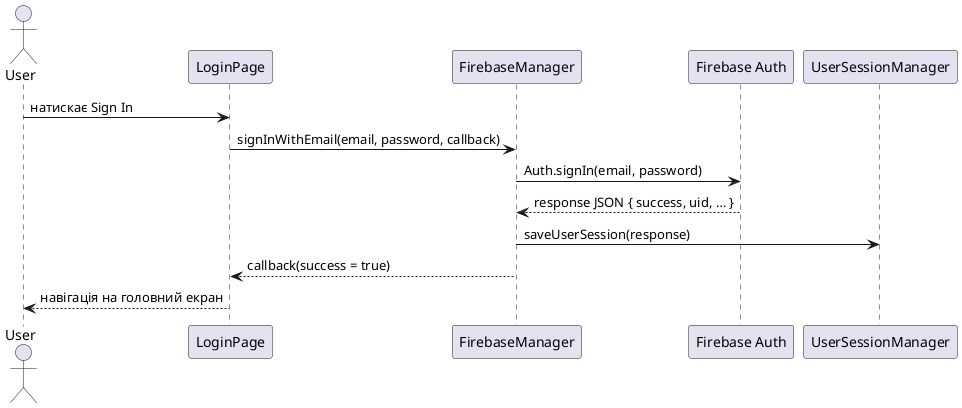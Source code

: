     @startuml LoginSequence
    actor User
    participant "LoginPage"      as LP
    participant "FirebaseManager" as FM
    participant "Firebase Auth"   as FA
    participant "UserSessionManager" as USM

    User -> LP : натискає Sign In
    LP -> FM : signInWithEmail(email, password, callback)
    FM -> FA : Auth.signIn(email, password)
    FA --> FM : response JSON { success, uid, … }
    FM -> USM : saveUserSession(response)
    FM --> LP : callback(success = true)
    LP --> User : навігація на головний екран
    @enduml